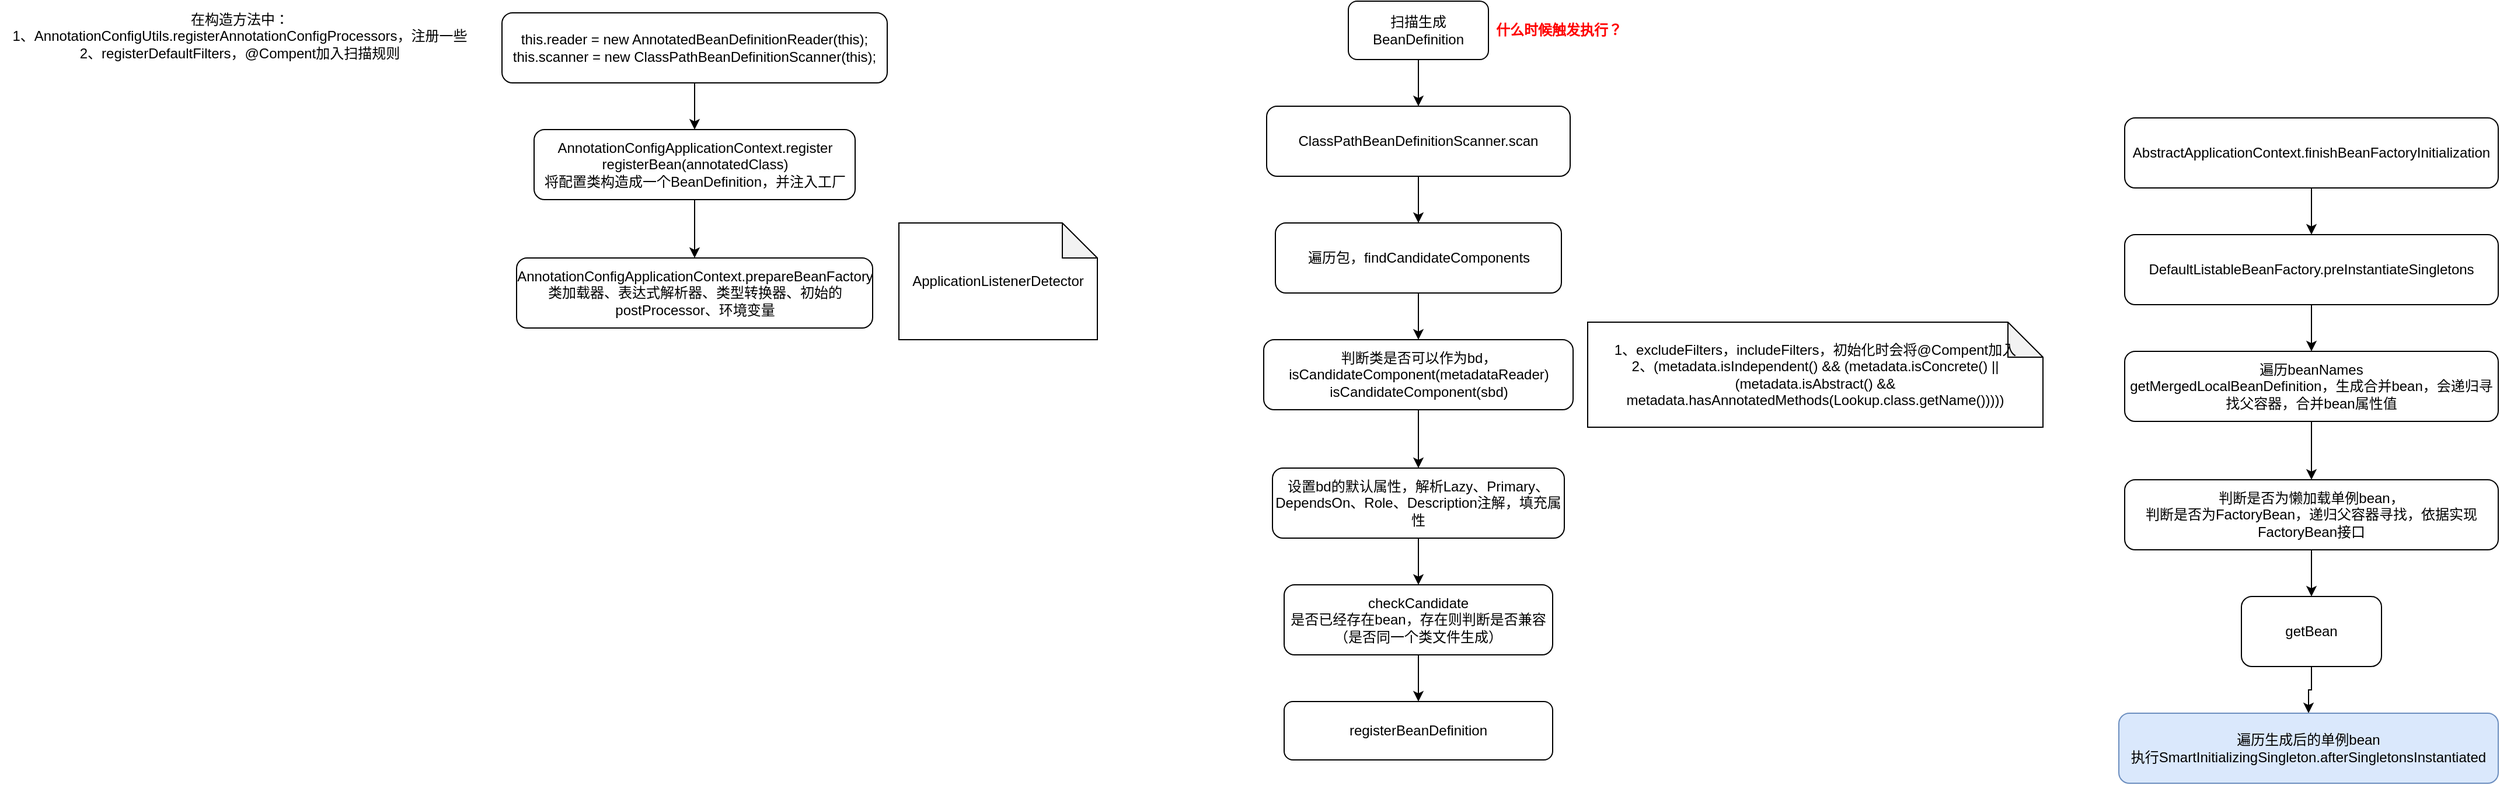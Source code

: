 <mxfile version="20.5.2" type="github">
  <diagram id="hwpeAtfaMQhJ-iqTyFl3" name="第 1 页">
    <mxGraphModel dx="1865" dy="547" grid="1" gridSize="10" guides="1" tooltips="1" connect="1" arrows="1" fold="1" page="1" pageScale="1" pageWidth="827" pageHeight="1169" math="0" shadow="0">
      <root>
        <mxCell id="0" />
        <mxCell id="1" parent="0" />
        <mxCell id="HDC13zEqzrHdp5mSMTLQ-3" value="" style="edgeStyle=orthogonalEdgeStyle;rounded=0;orthogonalLoop=1;jettySize=auto;html=1;" edge="1" parent="1" source="HDC13zEqzrHdp5mSMTLQ-1" target="HDC13zEqzrHdp5mSMTLQ-2">
          <mxGeometry relative="1" as="geometry" />
        </mxCell>
        <mxCell id="HDC13zEqzrHdp5mSMTLQ-1" value="&lt;div&gt;this.reader = new AnnotatedBeanDefinitionReader(this);&lt;/div&gt;&lt;div&gt;&lt;span style=&quot;&quot;&gt;		&lt;/span&gt;this.scanner = new ClassPathBeanDefinitionScanner(this);&lt;/div&gt;" style="rounded=1;whiteSpace=wrap;html=1;" vertex="1" parent="1">
          <mxGeometry x="50" y="30" width="330" height="60" as="geometry" />
        </mxCell>
        <mxCell id="HDC13zEqzrHdp5mSMTLQ-5" value="" style="edgeStyle=orthogonalEdgeStyle;rounded=0;orthogonalLoop=1;jettySize=auto;html=1;" edge="1" parent="1" source="HDC13zEqzrHdp5mSMTLQ-2" target="HDC13zEqzrHdp5mSMTLQ-4">
          <mxGeometry relative="1" as="geometry" />
        </mxCell>
        <mxCell id="HDC13zEqzrHdp5mSMTLQ-2" value="AnnotationConfigApplicationContext.register&lt;br&gt;registerBean(annotatedClass)&lt;br&gt;将配置类构造成一个BeanDefinition，并注入工厂" style="whiteSpace=wrap;html=1;rounded=1;" vertex="1" parent="1">
          <mxGeometry x="77.5" y="130" width="275" height="60" as="geometry" />
        </mxCell>
        <mxCell id="HDC13zEqzrHdp5mSMTLQ-4" value="AnnotationConfigApplicationContext.prepareBeanFactory&lt;br&gt;类加载器、表达式解析器、类型转换器、初始的postProcessor、环境变量" style="whiteSpace=wrap;html=1;rounded=1;" vertex="1" parent="1">
          <mxGeometry x="62.5" y="240" width="305" height="60" as="geometry" />
        </mxCell>
        <mxCell id="HDC13zEqzrHdp5mSMTLQ-6" value="ApplicationListenerDetector" style="shape=note;whiteSpace=wrap;html=1;backgroundOutline=1;darkOpacity=0.05;" vertex="1" parent="1">
          <mxGeometry x="390" y="210" width="170" height="100" as="geometry" />
        </mxCell>
        <mxCell id="HDC13zEqzrHdp5mSMTLQ-9" value="" style="edgeStyle=orthogonalEdgeStyle;rounded=0;orthogonalLoop=1;jettySize=auto;html=1;" edge="1" parent="1" source="HDC13zEqzrHdp5mSMTLQ-7" target="HDC13zEqzrHdp5mSMTLQ-8">
          <mxGeometry relative="1" as="geometry" />
        </mxCell>
        <mxCell id="HDC13zEqzrHdp5mSMTLQ-7" value="扫描生成BeanDefinition" style="rounded=1;whiteSpace=wrap;html=1;" vertex="1" parent="1">
          <mxGeometry x="775" y="20" width="120" height="50" as="geometry" />
        </mxCell>
        <mxCell id="HDC13zEqzrHdp5mSMTLQ-12" value="" style="edgeStyle=orthogonalEdgeStyle;rounded=0;orthogonalLoop=1;jettySize=auto;html=1;" edge="1" parent="1" source="HDC13zEqzrHdp5mSMTLQ-8" target="HDC13zEqzrHdp5mSMTLQ-11">
          <mxGeometry relative="1" as="geometry" />
        </mxCell>
        <mxCell id="HDC13zEqzrHdp5mSMTLQ-8" value="ClassPathBeanDefinitionScanner.scan" style="whiteSpace=wrap;html=1;rounded=1;" vertex="1" parent="1">
          <mxGeometry x="705" y="110" width="260" height="60" as="geometry" />
        </mxCell>
        <mxCell id="HDC13zEqzrHdp5mSMTLQ-10" value="在构造方法中：&lt;br&gt;1、AnnotationConfigUtils.registerAnnotationConfigProcessors，注册一些&lt;br&gt;2、registerDefaultFilters，@Compent加入扫描规则" style="text;html=1;align=center;verticalAlign=middle;resizable=0;points=[];autosize=1;strokeColor=none;fillColor=none;" vertex="1" parent="1">
          <mxGeometry x="-380" y="20" width="410" height="60" as="geometry" />
        </mxCell>
        <mxCell id="HDC13zEqzrHdp5mSMTLQ-14" value="" style="edgeStyle=orthogonalEdgeStyle;rounded=0;orthogonalLoop=1;jettySize=auto;html=1;" edge="1" parent="1" source="HDC13zEqzrHdp5mSMTLQ-11" target="HDC13zEqzrHdp5mSMTLQ-13">
          <mxGeometry relative="1" as="geometry" />
        </mxCell>
        <mxCell id="HDC13zEqzrHdp5mSMTLQ-11" value="遍历包，findCandidateComponents&lt;br&gt;" style="whiteSpace=wrap;html=1;rounded=1;" vertex="1" parent="1">
          <mxGeometry x="712.5" y="210" width="245" height="60" as="geometry" />
        </mxCell>
        <mxCell id="HDC13zEqzrHdp5mSMTLQ-17" value="" style="edgeStyle=orthogonalEdgeStyle;rounded=0;orthogonalLoop=1;jettySize=auto;html=1;" edge="1" parent="1" source="HDC13zEqzrHdp5mSMTLQ-13" target="HDC13zEqzrHdp5mSMTLQ-16">
          <mxGeometry relative="1" as="geometry" />
        </mxCell>
        <mxCell id="HDC13zEqzrHdp5mSMTLQ-13" value="&lt;div&gt;判断类是否可以作为bd，isCandidateComponent(metadataReader)&lt;/div&gt;&lt;div&gt;isCandidateComponent(sbd)&lt;/div&gt;" style="whiteSpace=wrap;html=1;rounded=1;" vertex="1" parent="1">
          <mxGeometry x="702.5" y="310" width="265" height="60" as="geometry" />
        </mxCell>
        <mxCell id="HDC13zEqzrHdp5mSMTLQ-15" value="1、excludeFilters，includeFilters，初始化时会将@Compent加入&lt;br&gt;2、&lt;span style=&quot;background-color: initial;&quot;&gt;(metadata.isIndependent() &amp;amp;&amp;amp; (metadata.isConcrete() ||&lt;/span&gt;&lt;div&gt;&lt;span style=&quot;&quot;&gt;				&lt;/span&gt;(metadata.isAbstract() &amp;amp;&amp;amp; metadata.hasAnnotatedMethods(Lookup.class.getName()))))&lt;/div&gt;" style="shape=note;whiteSpace=wrap;html=1;backgroundOutline=1;darkOpacity=0.05;" vertex="1" parent="1">
          <mxGeometry x="980" y="295" width="390" height="90" as="geometry" />
        </mxCell>
        <mxCell id="HDC13zEqzrHdp5mSMTLQ-19" value="" style="edgeStyle=orthogonalEdgeStyle;rounded=0;orthogonalLoop=1;jettySize=auto;html=1;" edge="1" parent="1" source="HDC13zEqzrHdp5mSMTLQ-16" target="HDC13zEqzrHdp5mSMTLQ-18">
          <mxGeometry relative="1" as="geometry" />
        </mxCell>
        <mxCell id="HDC13zEqzrHdp5mSMTLQ-16" value="设置bd的默认属性，解析Lazy、Primary、DependsOn、Role、Description注解，填充属性" style="whiteSpace=wrap;html=1;rounded=1;" vertex="1" parent="1">
          <mxGeometry x="710" y="420" width="250" height="60" as="geometry" />
        </mxCell>
        <mxCell id="HDC13zEqzrHdp5mSMTLQ-21" value="" style="edgeStyle=orthogonalEdgeStyle;rounded=0;orthogonalLoop=1;jettySize=auto;html=1;" edge="1" parent="1" source="HDC13zEqzrHdp5mSMTLQ-18" target="HDC13zEqzrHdp5mSMTLQ-20">
          <mxGeometry relative="1" as="geometry" />
        </mxCell>
        <mxCell id="HDC13zEqzrHdp5mSMTLQ-18" value="checkCandidate&lt;br&gt;是否已经存在bean，存在则判断是否兼容（是否同一个类文件生成）" style="whiteSpace=wrap;html=1;rounded=1;" vertex="1" parent="1">
          <mxGeometry x="720" y="520" width="230" height="60" as="geometry" />
        </mxCell>
        <mxCell id="HDC13zEqzrHdp5mSMTLQ-20" value="registerBeanDefinition" style="whiteSpace=wrap;html=1;rounded=1;" vertex="1" parent="1">
          <mxGeometry x="720" y="620" width="230" height="50" as="geometry" />
        </mxCell>
        <mxCell id="HDC13zEqzrHdp5mSMTLQ-24" value="" style="edgeStyle=orthogonalEdgeStyle;rounded=0;orthogonalLoop=1;jettySize=auto;html=1;" edge="1" parent="1" source="HDC13zEqzrHdp5mSMTLQ-22" target="HDC13zEqzrHdp5mSMTLQ-23">
          <mxGeometry relative="1" as="geometry" />
        </mxCell>
        <mxCell id="HDC13zEqzrHdp5mSMTLQ-22" value="AbstractApplicationContext.finishBeanFactoryInitialization" style="rounded=1;whiteSpace=wrap;html=1;" vertex="1" parent="1">
          <mxGeometry x="1440" y="120" width="320" height="60" as="geometry" />
        </mxCell>
        <mxCell id="HDC13zEqzrHdp5mSMTLQ-26" value="" style="edgeStyle=orthogonalEdgeStyle;rounded=0;orthogonalLoop=1;jettySize=auto;html=1;" edge="1" parent="1" source="HDC13zEqzrHdp5mSMTLQ-23" target="HDC13zEqzrHdp5mSMTLQ-25">
          <mxGeometry relative="1" as="geometry" />
        </mxCell>
        <mxCell id="HDC13zEqzrHdp5mSMTLQ-23" value="DefaultListableBeanFactory.preInstantiateSingletons" style="rounded=1;whiteSpace=wrap;html=1;" vertex="1" parent="1">
          <mxGeometry x="1440" y="220" width="320" height="60" as="geometry" />
        </mxCell>
        <mxCell id="HDC13zEqzrHdp5mSMTLQ-28" value="" style="edgeStyle=orthogonalEdgeStyle;rounded=0;orthogonalLoop=1;jettySize=auto;html=1;" edge="1" parent="1" source="HDC13zEqzrHdp5mSMTLQ-25" target="HDC13zEqzrHdp5mSMTLQ-27">
          <mxGeometry relative="1" as="geometry" />
        </mxCell>
        <mxCell id="HDC13zEqzrHdp5mSMTLQ-25" value="遍历beanNames&lt;br&gt;getMergedLocalBeanDefinition，生成合并bean，会递归寻找父容器，合并bean属性值" style="rounded=1;whiteSpace=wrap;html=1;" vertex="1" parent="1">
          <mxGeometry x="1440" y="320" width="320" height="60" as="geometry" />
        </mxCell>
        <mxCell id="HDC13zEqzrHdp5mSMTLQ-30" value="" style="edgeStyle=orthogonalEdgeStyle;rounded=0;orthogonalLoop=1;jettySize=auto;html=1;" edge="1" parent="1" source="HDC13zEqzrHdp5mSMTLQ-27" target="HDC13zEqzrHdp5mSMTLQ-29">
          <mxGeometry relative="1" as="geometry" />
        </mxCell>
        <mxCell id="HDC13zEqzrHdp5mSMTLQ-27" value="判断是否为懒加载单例bean，&lt;br&gt;判断是否为FactoryBean，递归父容器寻找，依据实现FactoryBean接口" style="rounded=1;whiteSpace=wrap;html=1;" vertex="1" parent="1">
          <mxGeometry x="1440" y="430" width="320" height="60" as="geometry" />
        </mxCell>
        <mxCell id="HDC13zEqzrHdp5mSMTLQ-33" value="" style="edgeStyle=orthogonalEdgeStyle;rounded=0;orthogonalLoop=1;jettySize=auto;html=1;" edge="1" parent="1" source="HDC13zEqzrHdp5mSMTLQ-29" target="HDC13zEqzrHdp5mSMTLQ-32">
          <mxGeometry relative="1" as="geometry" />
        </mxCell>
        <mxCell id="HDC13zEqzrHdp5mSMTLQ-29" value="getBean" style="whiteSpace=wrap;html=1;rounded=1;" vertex="1" parent="1">
          <mxGeometry x="1540" y="530" width="120" height="60" as="geometry" />
        </mxCell>
        <mxCell id="HDC13zEqzrHdp5mSMTLQ-32" value="遍历生成后的单例bean&lt;br&gt;执行SmartInitializingSingleton.afterSingletonsInstantiated" style="whiteSpace=wrap;html=1;rounded=1;fillColor=#dae8fc;strokeColor=#6c8ebf;" vertex="1" parent="1">
          <mxGeometry x="1435" y="630" width="325" height="60" as="geometry" />
        </mxCell>
        <mxCell id="HDC13zEqzrHdp5mSMTLQ-34" value="&lt;b&gt;&lt;font color=&quot;#ff0000&quot;&gt;什么时候触发执行？&lt;/font&gt;&lt;/b&gt;" style="text;html=1;align=center;verticalAlign=middle;resizable=0;points=[];autosize=1;strokeColor=none;fillColor=none;" vertex="1" parent="1">
          <mxGeometry x="890" y="30" width="130" height="30" as="geometry" />
        </mxCell>
      </root>
    </mxGraphModel>
  </diagram>
</mxfile>
